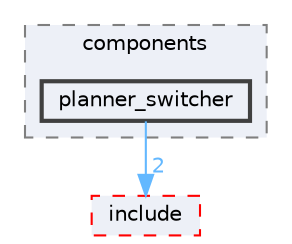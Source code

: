 digraph "smacc2_client_library/nav2z_client/nav2z_client/src/nav2z_client/components/planner_switcher"
{
 // LATEX_PDF_SIZE
  bgcolor="transparent";
  edge [fontname=Helvetica,fontsize=10,labelfontname=Helvetica,labelfontsize=10];
  node [fontname=Helvetica,fontsize=10,shape=box,height=0.2,width=0.4];
  compound=true
  subgraph clusterdir_489022b34b6f33c558ff8778b054242f {
    graph [ bgcolor="#edf0f7", pencolor="grey50", label="components", fontname=Helvetica,fontsize=10 style="filled,dashed", URL="dir_489022b34b6f33c558ff8778b054242f.html",tooltip=""]
  dir_f08a061a9a68d08e359c306e4782cf0e [label="planner_switcher", fillcolor="#edf0f7", color="grey25", style="filled,bold", URL="dir_f08a061a9a68d08e359c306e4782cf0e.html",tooltip=""];
  }
  dir_a54a6761668c219ed2639eecfde4195c [label="include", fillcolor="#edf0f7", color="red", style="filled,dashed", URL="dir_a54a6761668c219ed2639eecfde4195c.html",tooltip=""];
  dir_f08a061a9a68d08e359c306e4782cf0e->dir_a54a6761668c219ed2639eecfde4195c [headlabel="2", labeldistance=1.5 headhref="dir_000086_000056.html" color="steelblue1" fontcolor="steelblue1"];
}
